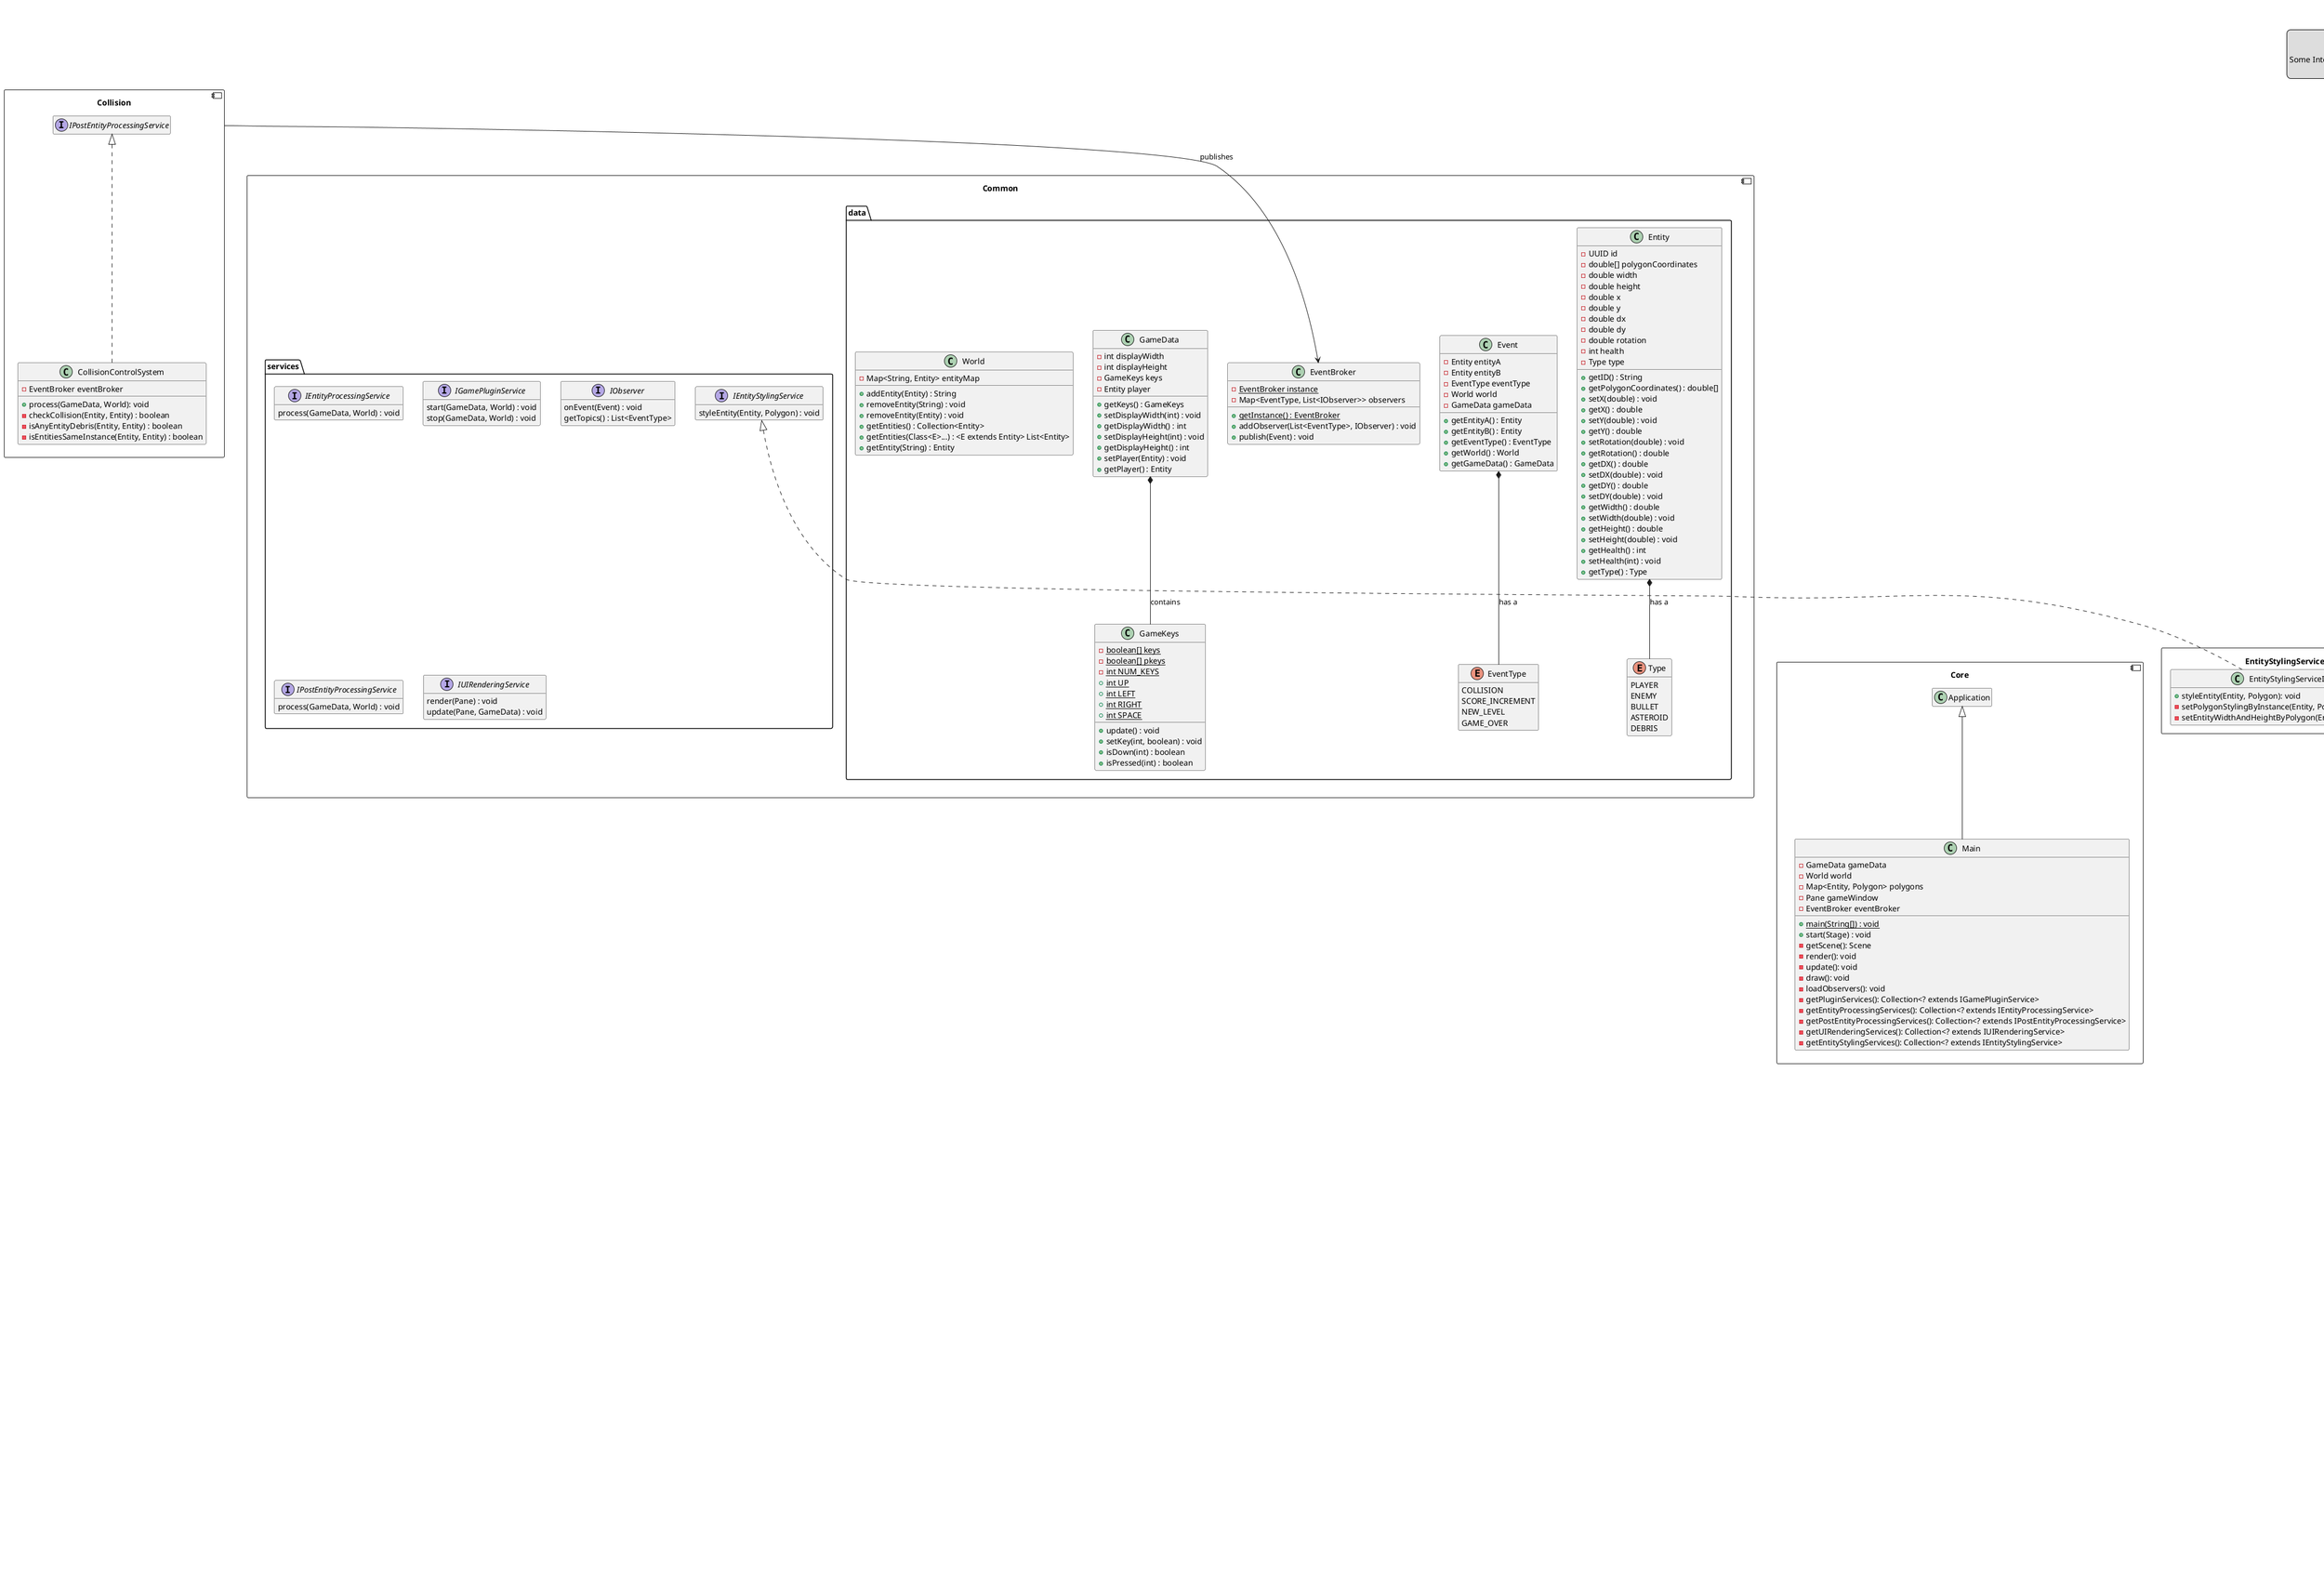 @startuml
title
<u>AsteroidsFX - Class Diagram</u>
end title

legend top
<font color=red >Note</font>
All components rely on the Common component, which is why this relationship is not showed.
Some Interfaces and Classes from the Common component are also duplicated in the components that implement/extend them.
This is to improve clarity and emphasize important relationships since Common is more a library.
end legend

skinparam defaultTextAlignment center
hide empty members

component Common {
}

package Common.data  {
    class Entity {
        - UUID id
        - double[] polygonCoordinates
        - double width
        - double height
        - double x
        - double y
        - double dx
        - double dy
        - double rotation
        - int health
        - Type type

    + getID() : String
    + getPolygonCoordinates() : double[]
    + setX(double) : void
    + getX() : double
    + setY(double) : void
    + getY() : double
    + setRotation(double) : void
    + getRotation() : double
    + getDX() : double
    + setDX(double) : void
    + getDY() : double
    + setDY(double) : void
    + getWidth() : double
    + setWidth(double) : void
    + getHeight() : double
    + setHeight(double) : void
    + getHealth() : int
    + setHealth(int) : void
    + getType() : Type
    }

    enum Type {
        PLAYER
        ENEMY
        BULLET
        ASTEROID
        DEBRIS
    }

    class Event {
        - Entity entityA
        - Entity entityB
        - EventType eventType
        - World world
        - GameData gameData

        + getEntityA() : Entity
        + getEntityB() : Entity
        + getEventType() : EventType
        + getWorld() : World
        + getGameData() : GameData
    }

    enum EventType {
        COLLISION
        SCORE_INCREMENT
        NEW_LEVEL
        GAME_OVER
    }

    class EventBroker {
        - {static} EventBroker instance
        - Map<EventType, List<IObserver>> observers

        + {static} getInstance() : EventBroker
        + addObserver(List<EventType>, IObserver) : void
        + publish(Event) : void
    }

    class GameData {
        - int displayWidth
        - int displayHeight
        - GameKeys keys
        - Entity player

        + getKeys() : GameKeys
        + setDisplayWidth(int) : void
        + getDisplayWidth() : int
        + setDisplayHeight(int) : void
        + getDisplayHeight() : int
        + setPlayer(Entity) : void
        + getPlayer() : Entity
    }



    class GameKeys {
        - {static} boolean[] keys
        - {static} boolean[] pkeys
        - {static} int NUM_KEYS
        + {static} int UP
        + {static} int LEFT
        + {static} int RIGHT
        + {static} int SPACE

        + update() : void
        + setKey(int, boolean) : void
        + isDown(int) : boolean
        + isPressed(int) : boolean
    }

    class World {
        - Map<String, Entity> entityMap

        + addEntity(Entity) : String
        + removeEntity(String) : void
        + removeEntity(Entity) : void
        + getEntities() : Collection<Entity>
        + getEntities(Class<E>...) : <E extends Entity> List<Entity>
        + getEntity(String) : Entity
    }

    Entity *-- Type: "has a "
    Event *-- EventType: "has a "
    GameData *-- GameKeys: "contains "
}

package Common.services {
    interface IEntityProcessingService {
        process(GameData, World) : void
    }

    interface IGamePluginService {
        start(GameData, World) : void
        stop(GameData, World) : void
    }

    interface IObserver {
        onEvent(Event) : void
        getTopics() : List<EventType>
    }

    interface IPostEntityProcessingService {
        process(GameData, World) : void
    }

    interface IUIRenderingService {
        render(Pane) : void
        update(Pane, GameData) : void
    }

     interface IEntityStylingService {
            styleEntity(Entity, Polygon) : void
        }
}

component Core {
        class Main extends Application{
            - GameData gameData
            - World world
            - Map<Entity, Polygon> polygons
            - Pane gameWindow
            - EventBroker eventBroker

            + {static} main(String[]) : void
            + start(Stage) : void
            - getScene(): Scene
            - render(): void
            - update(): void
            - draw(): void
            - loadObservers(): void
            - getPluginServices(): Collection<? extends IGamePluginService>
            - getEntityProcessingServices(): Collection<? extends IEntityProcessingService>
            - getPostEntityProcessingServices(): Collection<? extends IPostEntityProcessingService>
            - getUIRenderingServices(): Collection<? extends IUIRenderingService>
            - getEntityStylingServices(): Collection<? extends IEntityStylingService>
        }


}

component CommonAsteroid {
    class Asteroid extends Entity {
        - int size
        + getSize() : int
    }
    interface AsteroidSPI {
        createAsteroid(int, World, GameData) : void
    }
}

component CommonBullet {
    class Bullet extends Entity {
        - double distanceTravelled
        - Entity owner

        + getDistanceTravelled() : double
        + setDistanceTravelled(double) : void
        + getMaxTravelDistance() : double
        + getOwner() : Entity
        + setOwner(Entity owner) : void
    }

    interface BulletSPI {
        createBullet(Entity, double) : Entity
    }
}

component CommonEnemy {
    class Enemy extends Entity {
        - LocalTime lastTimeFired
        - LocalTime lastTimeChangedDirection

        + getLastTimeFired() : LocalTime
        + setLastTimeFired(LocalTime) : void
        + getLastTimeChangedDirection() : LocalTime
        + setLastTimeChangedDirection(LocalTime) : void
    }

    interface EnemySPI {
        resetEnemyPosition(GameData, World) : void
    }
}

component CommonPlayer {
    class Player extends Entity {
        - LocalTime respawnTime

        + getRespawnTime() : LocalTime
        + setRespawnTime(LocalTime) : void
    }

    interface PlayerSPI {
        resetPlayerPosition(GameData, World) : void
    }
}

component CommonScoreService {
    interface IScoreService {
        addScore(Entity) : void
        getScore() : int
        getLevel() : int
    }
}

component CommonWeapon {
    interface WeaponSPI {
        shoot(Entity, World) : void
    }
}

component Asteroid {
    class AsteroidControlSystem implements IEntityProcessingService, IObserver {
        - Random random
        - EventBroker eventBroker

        + process(GameData, World,): void
        + onEvent(Event): void
        + getTopics(): List<EventType>
        - handleTravel(Asteroid): void
        - handleBorders(GameData, Asteroid): void
        - splitAsteroid(Entity, World): void
    }

    class AsteroidPlugin implements IGamePluginService, CommonAsteroid.AsteroidSPI {
        - Random random

        + start(GameData, World): void
        + stop(GameData,World): void
        + createAsteroid(int, World, GameData): void
    }
}

component Bullet {
    class BulletControlSystem implements IEntityProcessingService, IObserver {
        - int BULLET_SPEED
        - EventBroker eventBroker

        + process(GameData, World): void
        + onEvent(Event): void
        + getTopics(): List<EventType>
        - handleTravel( World, Bullet): void
        - handleBorders(GameData, Bullet): void
        - handleBulletCollision(Entity, Entity, Event): void
    }

    class BulletPlugin implements IGamePluginService, CommonBullet.BulletSPI {
        + start(GameData, World): void
        + stop(GameData, World): void
        + createBullet(Entity, double): Entity
    }
}

component Collision {
    class CollisionControlSystem implements IPostEntityProcessingService {
        - EventBroker eventBroker

        + process(GameData, World): void
        - checkCollision(Entity, Entity) : boolean
        - isAnyEntityDebris(Entity, Entity) : boolean
        - isEntitiesSameInstance(Entity, Entity) : boolean
    }
}

component Debris {
    class Debris extends Entity {
        - LocalTime shouldBeRemovedTime

        + getShouldBeRemovedTime() : LocalTime
    }

    class DebrisControlSystem implements IEntityProcessingService, IObserver {
        - Random random

        + process(GameData, World): void
        + onEvent(Event): void
        + getTopics(): List<EventType>
        - makeDebris(Entity, World): void
    }
}

component Enemy {
    class EnemyControlSystem implements IEntityProcessingService, IObserver, CommonEnemy.EnemySPI {
        - Random random
        - EventBroker eventBroker

        + process(GameData, World): void
        + onEvent(Event): void
        + getTopics(): List<EventType>
        + resetEnemyPosition(GameData, World): void
        - handleRespawn(GameData, World) : void
        - handleBorders(GameData, Enemy): void
        - startMovement(Enemy) : void
        - getNewDirection(Enemy) : double
        - shouldChangeDirection(Enemy) : boolean
        - startFiring(World, Enemy) : void
        - createEnemyShip(GameData) : Enemy
        - setRandomPosition(GameData, Enemy) : void
        - getWeaponSPIs() : Collection<? extends WeaponSPI>
    }

    class EnemyPlugin implements IGamePluginService {
        - Entity enemy

        + start(GameData, World): void
        + stop(GameData, World): void

    }
}

component EntityStylingService {
    class EntityStylingServiceImpl implements Common.services.IEntityStylingService {
        + styleEntity(Entity, Polygon): void
        - setPolygonStylingByInstance(Entity, Polygon): void
        - setEntityWidthAndHeightByPolygon(Entity, Polygon): void
    }
}

component Map {
    class MapPlugin implements IGamePluginService, IObserver {
        - int asteroidsCount

        + start(GameData, World): void
        + stop(GameData, World): void
        + onEvent(Event): void
        + getTopics(): List<EventType>
        - createAsteroids(World, GameData): void
        - resetPlayer(GameData, World): void
        - resetEnemy(GameData, World): void
        - getAsteroidSPIs(): Collection<? extends AsteroidSPI>
        - getPlayerSPIs(): Collection<? extends PlayerSPI>
        - getEnemySPIs(): Collection<? extends EnemySPI>
    }
}

component Player {
    class PlayerControlSystem implements IEntityProcessingService, IObserver, CommonPlayer.PlayerSPI {
        + process(GameData, World): void
        + onEvent(Event): void
        + getTopics(): List<EventType>
        + resetPlayerPosition(GameData, World): void
        - respawnPlayer(GameData, World): void
        - handleInput(GameData, World, Entity): void
        - applyAcceleration(Entity, double) : void
        - updatePosition(Entity) : void
        - handleBorders(GameData, Entity) : void
        - fireBullet(World, Entity) : void
        - getWeaponSPIs() : Collection<? extends WeaponSPI>
    }

    class PlayerPlugin implements IGamePluginService {

        + start(GameData, World): void
        + stop(GameData, World): void
        - createPlayerShip(GameData): Entity
    }
}

component ScoreService {
    class ScoreServiceImpl implements CommonScoreService.IScoreService, IObserver {
        - Set<String> scoredEntities
        - AtomicInteger score
        - AtomicInteger level

        + addScore(Entity): void
        + getScore(): int
        + getLevel(): int
        + onEvent(Event): void
        + getTopics(): List<EventType>
        - incrementScore(Event): void
    }
}

component UIRenderingService {
    class PlayerHealthRenderingService implements IUIRenderingService {
        + generate(Pane): void
        + update(Pane, GameData): void
        - generatePixelHeart(): ImageView
    }

    class ScoreRenderingService implements IUIRenderingService {
        + generate(Pane): void
        + update(Pane, GameData): void
        - getLevelText(): Text
        - getScoreText(): Text
        - updateLevelAndScoreText(Text, Text): void
        - removeLevelAndScoreText(Pane): void
        - isGameOver(GameData): boolean
        - displayGameOverText(Pane): void
        - getScoreServices(): Collection<? extends IScoreService>
    }
}

component Weapon {
    class WeaponPlugin implements IGamePluginService, CommonWeapon.WeaponSPI {
        + start(GameData, World): void
        + stop(GameData, World): void
        + shoot(Entity, World) : void
        - getBulletSPIs() : Collection<? extends BulletSPI>
    }
}

Common -[hidden]d- Core

CommonBullet -[hidden]d- Bullet
CommonWeapon -[hidden]d- Weapon
CommonEnemy -[hidden]d- Enemy
CommonPlayer -[hidden]d- Player
CommonAsteroid -[hidden]d- Asteroid
CommonScoreService -[hidden]d- ScoreService

Weapon --> CommonBullet.BulletSPI : uses
Enemy --> CommonWeapon.WeaponSPI : uses
Player --> CommonWeapon.WeaponSPI : uses
Map --> CommonEnemy.EnemySPI : uses
Map --> CommonPlayer.PlayerSPI : uses
Map --> CommonAsteroid.AsteroidSPI : uses
UIRenderingService --> CommonScoreService.IScoreService : uses

Collision --> Common.data.EventBroker : publishes
@enduml